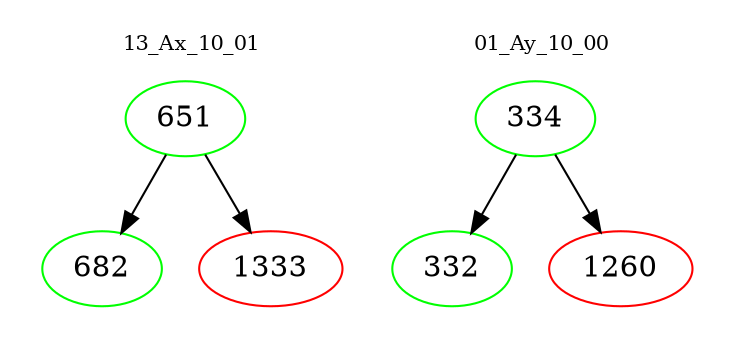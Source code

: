 digraph{
subgraph cluster_0 {
color = white
label = "13_Ax_10_01";
fontsize=10;
T0_651 [label="651", color="green"]
T0_651 -> T0_682 [color="black"]
T0_682 [label="682", color="green"]
T0_651 -> T0_1333 [color="black"]
T0_1333 [label="1333", color="red"]
}
subgraph cluster_1 {
color = white
label = "01_Ay_10_00";
fontsize=10;
T1_334 [label="334", color="green"]
T1_334 -> T1_332 [color="black"]
T1_332 [label="332", color="green"]
T1_334 -> T1_1260 [color="black"]
T1_1260 [label="1260", color="red"]
}
}
